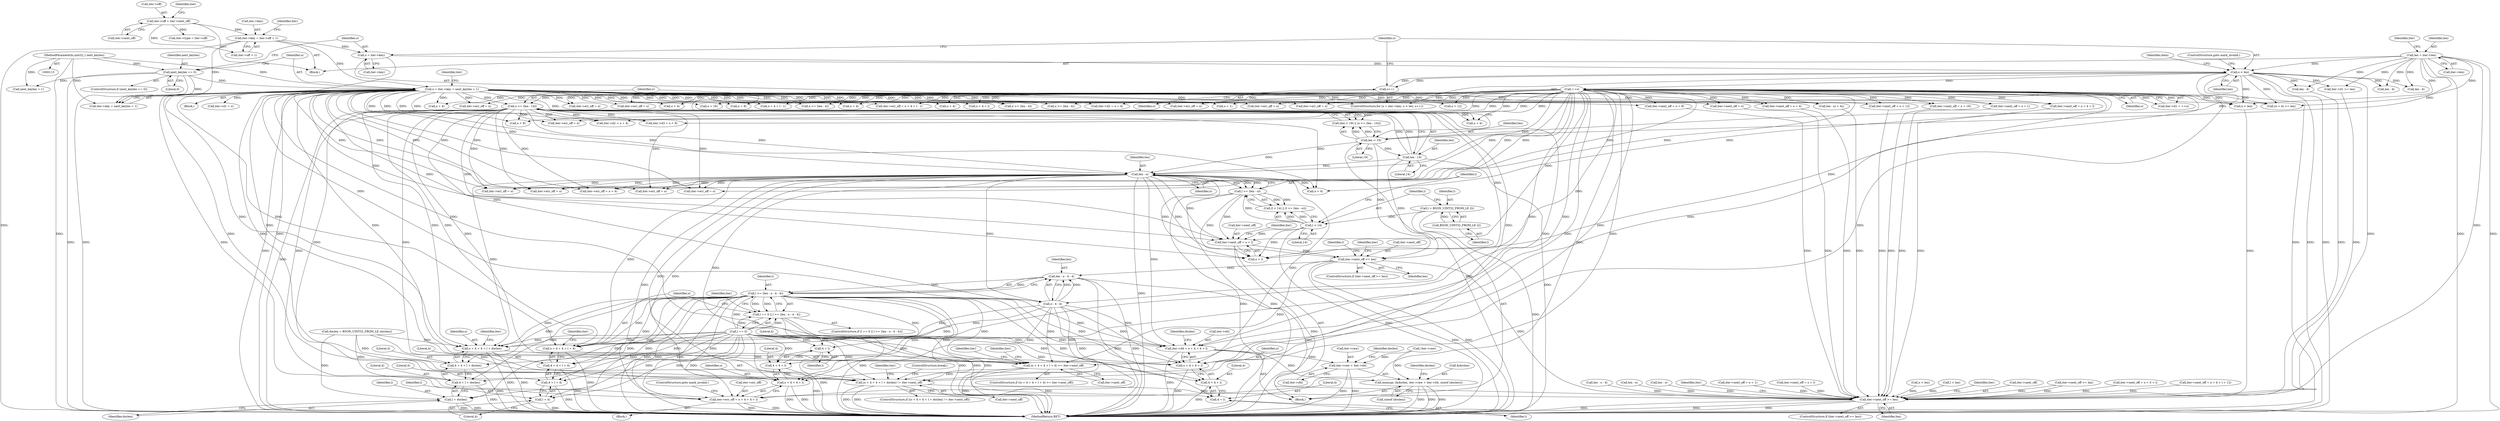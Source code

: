 digraph "0_mongo-c-driver_0d9a4d98bfdf4acd2c0138d4aaeb4e2e0934bd84@integer" {
"1000881" [label="(Call,iter->next_off = o + l)"];
"1000871" [label="(Call,len - o)"];
"1000819" [label="(Call,len < 19)"];
"1000150" [label="(Call,len = iter->len)"];
"1000209" [label="(Call,o < len)"];
"1000212" [label="(Call,o++)"];
"1000204" [label="(Call,o = iter->key)"];
"1000169" [label="(Call,iter->key = iter->off + 1)"];
"1000155" [label="(Call,iter->off = iter->next_off)"];
"1000824" [label="(Call,len - 14)"];
"1000225" [label="(Call,++o)"];
"1000822" [label="(Call,o >= (len - 14))"];
"1000230" [label="(Call,o = iter->key + next_keylen + 1)"];
"1000199" [label="(Call,next_keylen == 0)"];
"1000115" [label="(MethodParameterIn,uint32_t next_keylen)"];
"1000866" [label="(Call,l < 14)"];
"1000860" [label="(Call,l = BSON_UINT32_FROM_LE (l))"];
"1000862" [label="(Call,BSON_UINT32_FROM_LE (l))"];
"1000869" [label="(Call,l >= (len - o))"];
"1000889" [label="(Call,iter->next_off >= len)"];
"1000924" [label="(Call,len - o - 4 - 4)"];
"1000922" [label="(Call,l >= (len - o - 4 - 4))"];
"1000918" [label="(Call,l == 0 || l >= (len - o - 4 - 4))"];
"1000939" [label="(Call,(o + 4 + 4 + l + 4) >= iter->next_off)"];
"1000989" [label="(Call,(o + 4 + 4 + l + doclen) != iter->next_off)"];
"1001057" [label="(Call,iter->next_off >= len)"];
"1000940" [label="(Call,o + 4 + 4 + l + 4)"];
"1000942" [label="(Call,4 + 4 + l + 4)"];
"1000944" [label="(Call,4 + l + 4)"];
"1000946" [label="(Call,l + 4)"];
"1000961" [label="(Call,iter->d4 = o + 4 + 4 + l)"];
"1000972" [label="(Call,memcpy (&doclen, iter->raw + iter->d4, sizeof (doclen)))"];
"1000975" [label="(Call,iter->raw + iter->d4)"];
"1000965" [label="(Call,o + 4 + 4 + l)"];
"1000967" [label="(Call,4 + 4 + l)"];
"1000969" [label="(Call,4 + l)"];
"1000990" [label="(Call,o + 4 + 4 + l + doclen)"];
"1000992" [label="(Call,4 + 4 + l + doclen)"];
"1000994" [label="(Call,4 + l + doclen)"];
"1000996" [label="(Call,l + doclen)"];
"1001003" [label="(Call,iter->err_off = o + 4 + 4 + l)"];
"1001007" [label="(Call,o + 4 + 4 + l)"];
"1001009" [label="(Call,4 + 4 + l)"];
"1001011" [label="(Call,4 + l)"];
"1000917" [label="(ControlStructure,if (l == 0 || l >= (len - o - 4 - 4)))"];
"1000881" [label="(Call,iter->next_off = o + l)"];
"1000173" [label="(Call,iter->off + 1)"];
"1000945" [label="(Literal,4)"];
"1000994" [label="(Call,4 + l + doclen)"];
"1000213" [label="(Identifier,o)"];
"1000169" [label="(Call,iter->key = iter->off + 1)"];
"1000891" [label="(Identifier,iter)"];
"1000159" [label="(Call,iter->next_off)"];
"1000948" [label="(Literal,4)"];
"1000866" [label="(Call,l < 14)"];
"1000716" [label="(Call,o >= (len - 4))"];
"1000860" [label="(Call,l = BSON_UINT32_FROM_LE (l))"];
"1001026" [label="(Call,iter->next_off = o + 16)"];
"1000834" [label="(Call,iter->d2 = o + 4)"];
"1001065" [label="(Identifier,iter)"];
"1000150" [label="(Call,len = iter->len)"];
"1000156" [label="(Call,iter->off)"];
"1000704" [label="(Call,iter->next_off = o + 1)"];
"1001050" [label="(Call,iter->err_off = o)"];
"1000969" [label="(Call,4 + l)"];
"1000130" [label="(Call,!iter->raw)"];
"1000162" [label="(Call,iter->type = iter->off)"];
"1000819" [label="(Call,len < 19)"];
"1000963" [label="(Identifier,iter)"];
"1000871" [label="(Call,len - o)"];
"1000206" [label="(Call,iter->key)"];
"1000903" [label="(Identifier,l)"];
"1001000" [label="(Identifier,iter)"];
"1000820" [label="(Identifier,len)"];
"1000973" [label="(Call,&doclen)"];
"1000319" [label="(Call,o + 4)"];
"1000230" [label="(Call,o = iter->key + next_keylen + 1)"];
"1000940" [label="(Call,o + 4 + 4 + l + 4)"];
"1000212" [label="(Call,o++)"];
"1000862" [label="(Call,BSON_UINT32_FROM_LE (l))"];
"1000943" [label="(Literal,4)"];
"1000157" [label="(Identifier,iter)"];
"1000946" [label="(Call,l + 4)"];
"1000983" [label="(Identifier,doclen)"];
"1000999" [label="(Call,iter->next_off)"];
"1000941" [label="(Identifier,o)"];
"1000953" [label="(Call,iter->err_off = o + 4)"];
"1000823" [label="(Identifier,o)"];
"1000626" [label="(Call,o + 1)"];
"1000563" [label="(Call,iter->next_off = o + l)"];
"1000576" [label="(Call,o + 12)"];
"1000211" [label="(Identifier,len)"];
"1000317" [label="(Call,len - (o + 4))"];
"1000976" [label="(Call,iter->raw)"];
"1000993" [label="(Literal,4)"];
"1001010" [label="(Literal,4)"];
"1001017" [label="(Call,iter->next_off = o + 4)"];
"1001005" [label="(Identifier,iter)"];
"1001008" [label="(Identifier,o)"];
"1001003" [label="(Call,iter->err_off = o + 4 + 4 + l)"];
"1000199" [label="(Call,next_keylen == 0)"];
"1000676" [label="(Call,o < len)"];
"1000548" [label="(Call,l > len)"];
"1000323" [label="(Call,iter->err_off = o)"];
"1000280" [label="(Call,o + 4)"];
"1000226" [label="(Identifier,o)"];
"1000949" [label="(Call,iter->next_off)"];
"1000955" [label="(Identifier,iter)"];
"1000845" [label="(Call,o + 8)"];
"1000590" [label="(Call,iter->err_off = o)"];
"1000863" [label="(Identifier,l)"];
"1000873" [label="(Identifier,o)"];
"1000922" [label="(Call,l >= (len - o - 4 - 4))"];
"1000897" [label="(Identifier,iter)"];
"1000957" [label="(Call,o + 4)"];
"1000841" [label="(Call,iter->d3 = o + 8)"];
"1001030" [label="(Call,o + 16)"];
"1000221" [label="(Call,iter->d1 = ++o)"];
"1000285" [label="(Call,iter->err_off = o)"];
"1000918" [label="(Call,l == 0 || l >= (len - o - 4 - 4))"];
"1000975" [label="(Call,iter->raw + iter->d4)"];
"1000210" [label="(Identifier,o)"];
"1000966" [label="(Identifier,o)"];
"1000231" [label="(Identifier,o)"];
"1001071" [label="(Identifier,iter)"];
"1000984" [label="(Call,doclen = BSON_UINT32_FROM_LE (doclen))"];
"1000882" [label="(Call,iter->next_off)"];
"1000814" [label="(Block,)"];
"1001058" [label="(Call,iter->next_off)"];
"1000520" [label="(Call,len - 4)"];
"1000971" [label="(Identifier,l)"];
"1001038" [label="(Call,iter->next_off = o)"];
"1000825" [label="(Identifier,len)"];
"1000265" [label="(Call,iter->next_off = o + 8)"];
"1000229" [label="(Block,)"];
"1001013" [label="(Identifier,l)"];
"1000995" [label="(Literal,4)"];
"1000225" [label="(Call,++o)"];
"1000974" [label="(Identifier,doclen)"];
"1000919" [label="(Call,l == 0)"];
"1000119" [label="(Block,)"];
"1000998" [label="(Identifier,doclen)"];
"1000241" [label="(Identifier,iter)"];
"1000350" [label="(Call,iter->err_off = o)"];
"1000236" [label="(Call,next_keylen + 1)"];
"1000295" [label="(Call,o + 4)"];
"1000344" [label="(Call,iter->next_off >= len)"];
"1000991" [label="(Identifier,o)"];
"1000232" [label="(Call,iter->key + next_keylen + 1)"];
"1001014" [label="(ControlStructure,goto mark_invalid;)"];
"1001015" [label="(ControlStructure,break;)"];
"1001057" [label="(Call,iter->next_off >= len)"];
"1000962" [label="(Call,iter->d4)"];
"1000269" [label="(Call,o + 8)"];
"1000972" [label="(Call,memcpy (&doclen, iter->raw + iter->d4, sizeof (doclen)))"];
"1000151" [label="(Identifier,len)"];
"1000926" [label="(Call,o - 4 - 4)"];
"1000988" [label="(ControlStructure,if ((o + 4 + 4 + l + doclen) != iter->next_off))"];
"1000838" [label="(Call,o + 4)"];
"1000201" [label="(Literal,0)"];
"1000932" [label="(Call,iter->err_off = o)"];
"1000944" [label="(Call,4 + l + 4)"];
"1001061" [label="(Identifier,len)"];
"1001002" [label="(Block,)"];
"1000822" [label="(Call,o >= (len - 14))"];
"1000376" [label="(Call,o + 4 + l - 1)"];
"1000333" [label="(Call,o + 4 + l)"];
"1000826" [label="(Literal,14)"];
"1000950" [label="(Identifier,iter)"];
"1000979" [label="(Call,iter->d4)"];
"1000392" [label="(Call,len - 4)"];
"1000924" [label="(Call,len - o - 4 - 4)"];
"1000209" [label="(Call,o < len)"];
"1001007" [label="(Call,o + 4 + 4 + l)"];
"1000821" [label="(Literal,19)"];
"1000861" [label="(Identifier,l)"];
"1001021" [label="(Call,o + 4)"];
"1000965" [label="(Call,o + 4 + 4 + l)"];
"1000390" [label="(Call,o >= (len - 4))"];
"1000893" [label="(Identifier,len)"];
"1000372" [label="(Call,iter->err_off = o + 4 + l - 1)"];
"1000968" [label="(Literal,4)"];
"1000982" [label="(Call,sizeof (doclen))"];
"1001094" [label="(MethodReturn,RET)"];
"1000170" [label="(Call,iter->key)"];
"1000923" [label="(Identifier,l)"];
"1000503" [label="(Call,iter->next_off = o + 5 + l)"];
"1000164" [label="(Identifier,iter)"];
"1000970" [label="(Literal,4)"];
"1000180" [label="(Identifier,iter)"];
"1000801" [label="(Call,iter->next_off = o + 4 + l + 12)"];
"1000869" [label="(Call,l >= (len - o))"];
"1000758" [label="(Call,len - o - 4)"];
"1000205" [label="(Identifier,o)"];
"1001056" [label="(ControlStructure,if (iter->next_off >= len))"];
"1000875" [label="(Call,iter->err_off = o)"];
"1000204" [label="(Call,o = iter->key)"];
"1000870" [label="(Identifier,l)"];
"1000990" [label="(Call,o + 4 + 4 + l + doclen)"];
"1000939" [label="(Call,(o + 4 + 4 + l + 4) >= iter->next_off)"];
"1000947" [label="(Identifier,l)"];
"1001004" [label="(Call,iter->err_off)"];
"1000572" [label="(Call,iter->next_off = o + 12)"];
"1000867" [label="(Identifier,l)"];
"1000718" [label="(Call,len - 4)"];
"1000890" [label="(Call,iter->next_off)"];
"1000203" [label="(ControlStructure,for (o = iter->key; o < len; o++))"];
"1000155" [label="(Call,iter->off = iter->next_off)"];
"1000641" [label="(Call,o < len)"];
"1000967" [label="(Call,4 + 4 + l)"];
"1000152" [label="(Call,iter->len)"];
"1000198" [label="(ControlStructure,if (next_keylen == 0))"];
"1000885" [label="(Call,o + l)"];
"1000115" [label="(MethodParameterIn,uint32_t next_keylen)"];
"1000985" [label="(Identifier,doclen)"];
"1000239" [label="(Call,iter->d1 = o)"];
"1000584" [label="(Call,iter->d1 >= len)"];
"1000818" [label="(Call,(len < 19) || (o >= (len - 14)))"];
"1000868" [label="(Literal,14)"];
"1000279" [label="(Call,(o + 4) >= len)"];
"1000329" [label="(Call,iter->next_off = o + 4 + l)"];
"1000616" [label="(Call,iter->err_off = o)"];
"1000942" [label="(Call,4 + 4 + l + 4)"];
"1000925" [label="(Identifier,len)"];
"1000961" [label="(Call,iter->d4 = o + 4 + 4 + l)"];
"1000989" [label="(Call,(o + 4 + 4 + l + doclen) != iter->next_off)"];
"1001063" [label="(Call,iter->err_off = o)"];
"1000828" [label="(Call,iter->err_off = o)"];
"1000200" [label="(Identifier,next_keylen)"];
"1000872" [label="(Identifier,len)"];
"1000865" [label="(Call,(l < 14) || (l >= (len - o)))"];
"1000934" [label="(Identifier,iter)"];
"1000997" [label="(Identifier,l)"];
"1000218" [label="(Identifier,data)"];
"1000435" [label="(Call,len - o)"];
"1000938" [label="(ControlStructure,if ((o + 4 + 4 + l + 4) >= iter->next_off))"];
"1000518" [label="(Call,o >= (len - 4))"];
"1000889" [label="(Call,iter->next_off >= len)"];
"1000553" [label="(Call,len - o)"];
"1000895" [label="(Call,iter->err_off = o)"];
"1000291" [label="(Call,iter->d2 = o + 4)"];
"1000622" [label="(Call,iter->next_off = o + 1)"];
"1000245" [label="(ControlStructure,goto mark_invalid;)"];
"1001011" [label="(Call,4 + l)"];
"1001012" [label="(Literal,4)"];
"1000996" [label="(Call,l + doclen)"];
"1000992" [label="(Call,4 + 4 + l + doclen)"];
"1000824" [label="(Call,len - 14)"];
"1000888" [label="(ControlStructure,if (iter->next_off >= len))"];
"1001009" [label="(Call,4 + 4 + l)"];
"1000881" -> "1000814"  [label="AST: "];
"1000881" -> "1000885"  [label="CFG: "];
"1000882" -> "1000881"  [label="AST: "];
"1000885" -> "1000881"  [label="AST: "];
"1000891" -> "1000881"  [label="CFG: "];
"1000881" -> "1001094"  [label="DDG: "];
"1000871" -> "1000881"  [label="DDG: "];
"1000225" -> "1000881"  [label="DDG: "];
"1000822" -> "1000881"  [label="DDG: "];
"1000230" -> "1000881"  [label="DDG: "];
"1000866" -> "1000881"  [label="DDG: "];
"1000869" -> "1000881"  [label="DDG: "];
"1000881" -> "1000889"  [label="DDG: "];
"1000871" -> "1000869"  [label="AST: "];
"1000871" -> "1000873"  [label="CFG: "];
"1000872" -> "1000871"  [label="AST: "];
"1000873" -> "1000871"  [label="AST: "];
"1000869" -> "1000871"  [label="CFG: "];
"1000871" -> "1001094"  [label="DDG: "];
"1000871" -> "1000869"  [label="DDG: "];
"1000871" -> "1000869"  [label="DDG: "];
"1000819" -> "1000871"  [label="DDG: "];
"1000824" -> "1000871"  [label="DDG: "];
"1000225" -> "1000871"  [label="DDG: "];
"1000822" -> "1000871"  [label="DDG: "];
"1000230" -> "1000871"  [label="DDG: "];
"1000871" -> "1000875"  [label="DDG: "];
"1000871" -> "1000885"  [label="DDG: "];
"1000871" -> "1000889"  [label="DDG: "];
"1000871" -> "1000895"  [label="DDG: "];
"1000871" -> "1000926"  [label="DDG: "];
"1000871" -> "1000932"  [label="DDG: "];
"1000871" -> "1000939"  [label="DDG: "];
"1000871" -> "1000940"  [label="DDG: "];
"1000871" -> "1000953"  [label="DDG: "];
"1000871" -> "1000957"  [label="DDG: "];
"1000871" -> "1000961"  [label="DDG: "];
"1000871" -> "1000965"  [label="DDG: "];
"1000871" -> "1000989"  [label="DDG: "];
"1000871" -> "1000990"  [label="DDG: "];
"1000871" -> "1001003"  [label="DDG: "];
"1000871" -> "1001007"  [label="DDG: "];
"1000871" -> "1001063"  [label="DDG: "];
"1000819" -> "1000818"  [label="AST: "];
"1000819" -> "1000821"  [label="CFG: "];
"1000820" -> "1000819"  [label="AST: "];
"1000821" -> "1000819"  [label="AST: "];
"1000823" -> "1000819"  [label="CFG: "];
"1000818" -> "1000819"  [label="CFG: "];
"1000819" -> "1001094"  [label="DDG: "];
"1000819" -> "1000818"  [label="DDG: "];
"1000819" -> "1000818"  [label="DDG: "];
"1000150" -> "1000819"  [label="DDG: "];
"1000209" -> "1000819"  [label="DDG: "];
"1000819" -> "1000824"  [label="DDG: "];
"1000819" -> "1000889"  [label="DDG: "];
"1000150" -> "1000119"  [label="AST: "];
"1000150" -> "1000152"  [label="CFG: "];
"1000151" -> "1000150"  [label="AST: "];
"1000152" -> "1000150"  [label="AST: "];
"1000157" -> "1000150"  [label="CFG: "];
"1000150" -> "1001094"  [label="DDG: "];
"1000150" -> "1001094"  [label="DDG: "];
"1000150" -> "1000209"  [label="DDG: "];
"1000150" -> "1000279"  [label="DDG: "];
"1000150" -> "1000392"  [label="DDG: "];
"1000150" -> "1000520"  [label="DDG: "];
"1000150" -> "1000584"  [label="DDG: "];
"1000150" -> "1000641"  [label="DDG: "];
"1000150" -> "1000718"  [label="DDG: "];
"1000150" -> "1001057"  [label="DDG: "];
"1000209" -> "1000203"  [label="AST: "];
"1000209" -> "1000211"  [label="CFG: "];
"1000210" -> "1000209"  [label="AST: "];
"1000211" -> "1000209"  [label="AST: "];
"1000218" -> "1000209"  [label="CFG: "];
"1000245" -> "1000209"  [label="CFG: "];
"1000209" -> "1001094"  [label="DDG: "];
"1000209" -> "1001094"  [label="DDG: "];
"1000209" -> "1001094"  [label="DDG: "];
"1000212" -> "1000209"  [label="DDG: "];
"1000204" -> "1000209"  [label="DDG: "];
"1000209" -> "1000212"  [label="DDG: "];
"1000209" -> "1000225"  [label="DDG: "];
"1000209" -> "1000279"  [label="DDG: "];
"1000209" -> "1000392"  [label="DDG: "];
"1000209" -> "1000520"  [label="DDG: "];
"1000209" -> "1000584"  [label="DDG: "];
"1000209" -> "1000641"  [label="DDG: "];
"1000209" -> "1000718"  [label="DDG: "];
"1000209" -> "1001057"  [label="DDG: "];
"1000212" -> "1000203"  [label="AST: "];
"1000212" -> "1000213"  [label="CFG: "];
"1000213" -> "1000212"  [label="AST: "];
"1000210" -> "1000212"  [label="CFG: "];
"1000204" -> "1000203"  [label="AST: "];
"1000204" -> "1000206"  [label="CFG: "];
"1000205" -> "1000204"  [label="AST: "];
"1000206" -> "1000204"  [label="AST: "];
"1000210" -> "1000204"  [label="CFG: "];
"1000204" -> "1001094"  [label="DDG: "];
"1000169" -> "1000204"  [label="DDG: "];
"1000169" -> "1000119"  [label="AST: "];
"1000169" -> "1000173"  [label="CFG: "];
"1000170" -> "1000169"  [label="AST: "];
"1000173" -> "1000169"  [label="AST: "];
"1000180" -> "1000169"  [label="CFG: "];
"1000169" -> "1001094"  [label="DDG: "];
"1000155" -> "1000169"  [label="DDG: "];
"1000169" -> "1000230"  [label="DDG: "];
"1000169" -> "1000232"  [label="DDG: "];
"1000155" -> "1000119"  [label="AST: "];
"1000155" -> "1000159"  [label="CFG: "];
"1000156" -> "1000155"  [label="AST: "];
"1000159" -> "1000155"  [label="AST: "];
"1000164" -> "1000155"  [label="CFG: "];
"1000155" -> "1000162"  [label="DDG: "];
"1000155" -> "1000173"  [label="DDG: "];
"1000824" -> "1000822"  [label="AST: "];
"1000824" -> "1000826"  [label="CFG: "];
"1000825" -> "1000824"  [label="AST: "];
"1000826" -> "1000824"  [label="AST: "];
"1000822" -> "1000824"  [label="CFG: "];
"1000824" -> "1001094"  [label="DDG: "];
"1000824" -> "1000822"  [label="DDG: "];
"1000824" -> "1000822"  [label="DDG: "];
"1000824" -> "1000889"  [label="DDG: "];
"1000225" -> "1000221"  [label="AST: "];
"1000225" -> "1000226"  [label="CFG: "];
"1000226" -> "1000225"  [label="AST: "];
"1000221" -> "1000225"  [label="CFG: "];
"1000225" -> "1000221"  [label="DDG: "];
"1000225" -> "1000265"  [label="DDG: "];
"1000225" -> "1000269"  [label="DDG: "];
"1000225" -> "1000279"  [label="DDG: "];
"1000225" -> "1000280"  [label="DDG: "];
"1000225" -> "1000285"  [label="DDG: "];
"1000225" -> "1000291"  [label="DDG: "];
"1000225" -> "1000295"  [label="DDG: "];
"1000225" -> "1000317"  [label="DDG: "];
"1000225" -> "1000319"  [label="DDG: "];
"1000225" -> "1000323"  [label="DDG: "];
"1000225" -> "1000329"  [label="DDG: "];
"1000225" -> "1000333"  [label="DDG: "];
"1000225" -> "1000350"  [label="DDG: "];
"1000225" -> "1000372"  [label="DDG: "];
"1000225" -> "1000376"  [label="DDG: "];
"1000225" -> "1000390"  [label="DDG: "];
"1000225" -> "1000518"  [label="DDG: "];
"1000225" -> "1000572"  [label="DDG: "];
"1000225" -> "1000576"  [label="DDG: "];
"1000225" -> "1000590"  [label="DDG: "];
"1000225" -> "1000616"  [label="DDG: "];
"1000225" -> "1000622"  [label="DDG: "];
"1000225" -> "1000626"  [label="DDG: "];
"1000225" -> "1000641"  [label="DDG: "];
"1000225" -> "1000716"  [label="DDG: "];
"1000225" -> "1000822"  [label="DDG: "];
"1000225" -> "1000828"  [label="DDG: "];
"1000225" -> "1000834"  [label="DDG: "];
"1000225" -> "1000838"  [label="DDG: "];
"1000225" -> "1000841"  [label="DDG: "];
"1000225" -> "1000845"  [label="DDG: "];
"1000225" -> "1000875"  [label="DDG: "];
"1000225" -> "1000885"  [label="DDG: "];
"1000225" -> "1000895"  [label="DDG: "];
"1000225" -> "1000926"  [label="DDG: "];
"1000225" -> "1000932"  [label="DDG: "];
"1000225" -> "1000939"  [label="DDG: "];
"1000225" -> "1000940"  [label="DDG: "];
"1000225" -> "1000953"  [label="DDG: "];
"1000225" -> "1000957"  [label="DDG: "];
"1000225" -> "1000961"  [label="DDG: "];
"1000225" -> "1000965"  [label="DDG: "];
"1000225" -> "1000989"  [label="DDG: "];
"1000225" -> "1000990"  [label="DDG: "];
"1000225" -> "1001003"  [label="DDG: "];
"1000225" -> "1001007"  [label="DDG: "];
"1000225" -> "1001017"  [label="DDG: "];
"1000225" -> "1001021"  [label="DDG: "];
"1000225" -> "1001026"  [label="DDG: "];
"1000225" -> "1001030"  [label="DDG: "];
"1000225" -> "1001038"  [label="DDG: "];
"1000225" -> "1001050"  [label="DDG: "];
"1000225" -> "1001063"  [label="DDG: "];
"1000822" -> "1000818"  [label="AST: "];
"1000823" -> "1000822"  [label="AST: "];
"1000818" -> "1000822"  [label="CFG: "];
"1000822" -> "1001094"  [label="DDG: "];
"1000822" -> "1000818"  [label="DDG: "];
"1000822" -> "1000818"  [label="DDG: "];
"1000230" -> "1000822"  [label="DDG: "];
"1000822" -> "1000828"  [label="DDG: "];
"1000822" -> "1000834"  [label="DDG: "];
"1000822" -> "1000838"  [label="DDG: "];
"1000822" -> "1000841"  [label="DDG: "];
"1000822" -> "1000845"  [label="DDG: "];
"1000822" -> "1000875"  [label="DDG: "];
"1000822" -> "1000885"  [label="DDG: "];
"1000822" -> "1000895"  [label="DDG: "];
"1000822" -> "1000926"  [label="DDG: "];
"1000822" -> "1000932"  [label="DDG: "];
"1000822" -> "1000939"  [label="DDG: "];
"1000822" -> "1000940"  [label="DDG: "];
"1000822" -> "1000953"  [label="DDG: "];
"1000822" -> "1000957"  [label="DDG: "];
"1000822" -> "1000961"  [label="DDG: "];
"1000822" -> "1000965"  [label="DDG: "];
"1000822" -> "1000989"  [label="DDG: "];
"1000822" -> "1000990"  [label="DDG: "];
"1000822" -> "1001003"  [label="DDG: "];
"1000822" -> "1001007"  [label="DDG: "];
"1000822" -> "1001063"  [label="DDG: "];
"1000230" -> "1000229"  [label="AST: "];
"1000230" -> "1000232"  [label="CFG: "];
"1000231" -> "1000230"  [label="AST: "];
"1000232" -> "1000230"  [label="AST: "];
"1000241" -> "1000230"  [label="CFG: "];
"1000230" -> "1001094"  [label="DDG: "];
"1000199" -> "1000230"  [label="DDG: "];
"1000115" -> "1000230"  [label="DDG: "];
"1000230" -> "1000239"  [label="DDG: "];
"1000230" -> "1000265"  [label="DDG: "];
"1000230" -> "1000269"  [label="DDG: "];
"1000230" -> "1000279"  [label="DDG: "];
"1000230" -> "1000280"  [label="DDG: "];
"1000230" -> "1000285"  [label="DDG: "];
"1000230" -> "1000291"  [label="DDG: "];
"1000230" -> "1000295"  [label="DDG: "];
"1000230" -> "1000317"  [label="DDG: "];
"1000230" -> "1000319"  [label="DDG: "];
"1000230" -> "1000323"  [label="DDG: "];
"1000230" -> "1000329"  [label="DDG: "];
"1000230" -> "1000333"  [label="DDG: "];
"1000230" -> "1000350"  [label="DDG: "];
"1000230" -> "1000372"  [label="DDG: "];
"1000230" -> "1000376"  [label="DDG: "];
"1000230" -> "1000390"  [label="DDG: "];
"1000230" -> "1000518"  [label="DDG: "];
"1000230" -> "1000572"  [label="DDG: "];
"1000230" -> "1000576"  [label="DDG: "];
"1000230" -> "1000590"  [label="DDG: "];
"1000230" -> "1000616"  [label="DDG: "];
"1000230" -> "1000622"  [label="DDG: "];
"1000230" -> "1000626"  [label="DDG: "];
"1000230" -> "1000641"  [label="DDG: "];
"1000230" -> "1000716"  [label="DDG: "];
"1000230" -> "1000828"  [label="DDG: "];
"1000230" -> "1000834"  [label="DDG: "];
"1000230" -> "1000838"  [label="DDG: "];
"1000230" -> "1000841"  [label="DDG: "];
"1000230" -> "1000845"  [label="DDG: "];
"1000230" -> "1000875"  [label="DDG: "];
"1000230" -> "1000885"  [label="DDG: "];
"1000230" -> "1000895"  [label="DDG: "];
"1000230" -> "1000926"  [label="DDG: "];
"1000230" -> "1000932"  [label="DDG: "];
"1000230" -> "1000939"  [label="DDG: "];
"1000230" -> "1000940"  [label="DDG: "];
"1000230" -> "1000953"  [label="DDG: "];
"1000230" -> "1000957"  [label="DDG: "];
"1000230" -> "1000961"  [label="DDG: "];
"1000230" -> "1000965"  [label="DDG: "];
"1000230" -> "1000989"  [label="DDG: "];
"1000230" -> "1000990"  [label="DDG: "];
"1000230" -> "1001003"  [label="DDG: "];
"1000230" -> "1001007"  [label="DDG: "];
"1000230" -> "1001017"  [label="DDG: "];
"1000230" -> "1001021"  [label="DDG: "];
"1000230" -> "1001026"  [label="DDG: "];
"1000230" -> "1001030"  [label="DDG: "];
"1000230" -> "1001038"  [label="DDG: "];
"1000230" -> "1001050"  [label="DDG: "];
"1000230" -> "1001063"  [label="DDG: "];
"1000199" -> "1000198"  [label="AST: "];
"1000199" -> "1000201"  [label="CFG: "];
"1000200" -> "1000199"  [label="AST: "];
"1000201" -> "1000199"  [label="AST: "];
"1000205" -> "1000199"  [label="CFG: "];
"1000231" -> "1000199"  [label="CFG: "];
"1000199" -> "1001094"  [label="DDG: "];
"1000199" -> "1001094"  [label="DDG: "];
"1000115" -> "1000199"  [label="DDG: "];
"1000199" -> "1000232"  [label="DDG: "];
"1000199" -> "1000236"  [label="DDG: "];
"1000115" -> "1000113"  [label="AST: "];
"1000115" -> "1001094"  [label="DDG: "];
"1000115" -> "1000232"  [label="DDG: "];
"1000115" -> "1000236"  [label="DDG: "];
"1000866" -> "1000865"  [label="AST: "];
"1000866" -> "1000868"  [label="CFG: "];
"1000867" -> "1000866"  [label="AST: "];
"1000868" -> "1000866"  [label="AST: "];
"1000870" -> "1000866"  [label="CFG: "];
"1000865" -> "1000866"  [label="CFG: "];
"1000866" -> "1001094"  [label="DDG: "];
"1000866" -> "1000865"  [label="DDG: "];
"1000866" -> "1000865"  [label="DDG: "];
"1000860" -> "1000866"  [label="DDG: "];
"1000866" -> "1000869"  [label="DDG: "];
"1000866" -> "1000885"  [label="DDG: "];
"1000860" -> "1000814"  [label="AST: "];
"1000860" -> "1000862"  [label="CFG: "];
"1000861" -> "1000860"  [label="AST: "];
"1000862" -> "1000860"  [label="AST: "];
"1000867" -> "1000860"  [label="CFG: "];
"1000860" -> "1001094"  [label="DDG: "];
"1000862" -> "1000860"  [label="DDG: "];
"1000862" -> "1000863"  [label="CFG: "];
"1000863" -> "1000862"  [label="AST: "];
"1000869" -> "1000865"  [label="AST: "];
"1000870" -> "1000869"  [label="AST: "];
"1000865" -> "1000869"  [label="CFG: "];
"1000869" -> "1001094"  [label="DDG: "];
"1000869" -> "1001094"  [label="DDG: "];
"1000869" -> "1000865"  [label="DDG: "];
"1000869" -> "1000865"  [label="DDG: "];
"1000869" -> "1000885"  [label="DDG: "];
"1000889" -> "1000888"  [label="AST: "];
"1000889" -> "1000893"  [label="CFG: "];
"1000890" -> "1000889"  [label="AST: "];
"1000893" -> "1000889"  [label="AST: "];
"1000897" -> "1000889"  [label="CFG: "];
"1000903" -> "1000889"  [label="CFG: "];
"1000889" -> "1001094"  [label="DDG: "];
"1000889" -> "1001094"  [label="DDG: "];
"1000889" -> "1000924"  [label="DDG: "];
"1000889" -> "1000939"  [label="DDG: "];
"1000889" -> "1001057"  [label="DDG: "];
"1000924" -> "1000922"  [label="AST: "];
"1000924" -> "1000926"  [label="CFG: "];
"1000925" -> "1000924"  [label="AST: "];
"1000926" -> "1000924"  [label="AST: "];
"1000922" -> "1000924"  [label="CFG: "];
"1000924" -> "1001094"  [label="DDG: "];
"1000924" -> "1001094"  [label="DDG: "];
"1000924" -> "1000922"  [label="DDG: "];
"1000924" -> "1000922"  [label="DDG: "];
"1000926" -> "1000924"  [label="DDG: "];
"1000926" -> "1000924"  [label="DDG: "];
"1000924" -> "1001057"  [label="DDG: "];
"1000922" -> "1000918"  [label="AST: "];
"1000923" -> "1000922"  [label="AST: "];
"1000918" -> "1000922"  [label="CFG: "];
"1000922" -> "1001094"  [label="DDG: "];
"1000922" -> "1001094"  [label="DDG: "];
"1000922" -> "1000918"  [label="DDG: "];
"1000922" -> "1000918"  [label="DDG: "];
"1000919" -> "1000922"  [label="DDG: "];
"1000922" -> "1000939"  [label="DDG: "];
"1000922" -> "1000940"  [label="DDG: "];
"1000922" -> "1000942"  [label="DDG: "];
"1000922" -> "1000944"  [label="DDG: "];
"1000922" -> "1000946"  [label="DDG: "];
"1000922" -> "1000961"  [label="DDG: "];
"1000922" -> "1000965"  [label="DDG: "];
"1000922" -> "1000967"  [label="DDG: "];
"1000922" -> "1000969"  [label="DDG: "];
"1000922" -> "1000989"  [label="DDG: "];
"1000922" -> "1000990"  [label="DDG: "];
"1000922" -> "1000992"  [label="DDG: "];
"1000922" -> "1000994"  [label="DDG: "];
"1000922" -> "1000996"  [label="DDG: "];
"1000922" -> "1001003"  [label="DDG: "];
"1000922" -> "1001007"  [label="DDG: "];
"1000922" -> "1001009"  [label="DDG: "];
"1000922" -> "1001011"  [label="DDG: "];
"1000918" -> "1000917"  [label="AST: "];
"1000918" -> "1000919"  [label="CFG: "];
"1000919" -> "1000918"  [label="AST: "];
"1000934" -> "1000918"  [label="CFG: "];
"1000941" -> "1000918"  [label="CFG: "];
"1000918" -> "1001094"  [label="DDG: "];
"1000918" -> "1001094"  [label="DDG: "];
"1000918" -> "1001094"  [label="DDG: "];
"1000919" -> "1000918"  [label="DDG: "];
"1000919" -> "1000918"  [label="DDG: "];
"1000939" -> "1000938"  [label="AST: "];
"1000939" -> "1000949"  [label="CFG: "];
"1000940" -> "1000939"  [label="AST: "];
"1000949" -> "1000939"  [label="AST: "];
"1000955" -> "1000939"  [label="CFG: "];
"1000963" -> "1000939"  [label="CFG: "];
"1000939" -> "1001094"  [label="DDG: "];
"1000939" -> "1001094"  [label="DDG: "];
"1000926" -> "1000939"  [label="DDG: "];
"1000919" -> "1000939"  [label="DDG: "];
"1000939" -> "1000989"  [label="DDG: "];
"1000989" -> "1000988"  [label="AST: "];
"1000989" -> "1000999"  [label="CFG: "];
"1000990" -> "1000989"  [label="AST: "];
"1000999" -> "1000989"  [label="AST: "];
"1001005" -> "1000989"  [label="CFG: "];
"1001015" -> "1000989"  [label="CFG: "];
"1000989" -> "1001094"  [label="DDG: "];
"1000989" -> "1001094"  [label="DDG: "];
"1000926" -> "1000989"  [label="DDG: "];
"1000919" -> "1000989"  [label="DDG: "];
"1000984" -> "1000989"  [label="DDG: "];
"1000989" -> "1001057"  [label="DDG: "];
"1001057" -> "1001056"  [label="AST: "];
"1001057" -> "1001061"  [label="CFG: "];
"1001058" -> "1001057"  [label="AST: "];
"1001061" -> "1001057"  [label="AST: "];
"1001065" -> "1001057"  [label="CFG: "];
"1001071" -> "1001057"  [label="CFG: "];
"1001057" -> "1001094"  [label="DDG: "];
"1001057" -> "1001094"  [label="DDG: "];
"1001057" -> "1001094"  [label="DDG: "];
"1000622" -> "1001057"  [label="DDG: "];
"1001026" -> "1001057"  [label="DDG: "];
"1000801" -> "1001057"  [label="DDG: "];
"1001017" -> "1001057"  [label="DDG: "];
"1000329" -> "1001057"  [label="DDG: "];
"1000563" -> "1001057"  [label="DDG: "];
"1000503" -> "1001057"  [label="DDG: "];
"1001038" -> "1001057"  [label="DDG: "];
"1000704" -> "1001057"  [label="DDG: "];
"1000265" -> "1001057"  [label="DDG: "];
"1000572" -> "1001057"  [label="DDG: "];
"1000344" -> "1001057"  [label="DDG: "];
"1000344" -> "1001057"  [label="DDG: "];
"1000676" -> "1001057"  [label="DDG: "];
"1000435" -> "1001057"  [label="DDG: "];
"1000317" -> "1001057"  [label="DDG: "];
"1000553" -> "1001057"  [label="DDG: "];
"1000584" -> "1001057"  [label="DDG: "];
"1000758" -> "1001057"  [label="DDG: "];
"1000718" -> "1001057"  [label="DDG: "];
"1000548" -> "1001057"  [label="DDG: "];
"1000641" -> "1001057"  [label="DDG: "];
"1000940" -> "1000942"  [label="CFG: "];
"1000941" -> "1000940"  [label="AST: "];
"1000942" -> "1000940"  [label="AST: "];
"1000950" -> "1000940"  [label="CFG: "];
"1000940" -> "1001094"  [label="DDG: "];
"1000926" -> "1000940"  [label="DDG: "];
"1000919" -> "1000940"  [label="DDG: "];
"1000942" -> "1000944"  [label="CFG: "];
"1000943" -> "1000942"  [label="AST: "];
"1000944" -> "1000942"  [label="AST: "];
"1000942" -> "1001094"  [label="DDG: "];
"1000919" -> "1000942"  [label="DDG: "];
"1000944" -> "1000946"  [label="CFG: "];
"1000945" -> "1000944"  [label="AST: "];
"1000946" -> "1000944"  [label="AST: "];
"1000944" -> "1001094"  [label="DDG: "];
"1000919" -> "1000944"  [label="DDG: "];
"1000946" -> "1000948"  [label="CFG: "];
"1000947" -> "1000946"  [label="AST: "];
"1000948" -> "1000946"  [label="AST: "];
"1000946" -> "1001094"  [label="DDG: "];
"1000919" -> "1000946"  [label="DDG: "];
"1000961" -> "1000814"  [label="AST: "];
"1000961" -> "1000965"  [label="CFG: "];
"1000962" -> "1000961"  [label="AST: "];
"1000965" -> "1000961"  [label="AST: "];
"1000974" -> "1000961"  [label="CFG: "];
"1000961" -> "1001094"  [label="DDG: "];
"1000926" -> "1000961"  [label="DDG: "];
"1000919" -> "1000961"  [label="DDG: "];
"1000961" -> "1000972"  [label="DDG: "];
"1000961" -> "1000975"  [label="DDG: "];
"1000972" -> "1000814"  [label="AST: "];
"1000972" -> "1000982"  [label="CFG: "];
"1000973" -> "1000972"  [label="AST: "];
"1000975" -> "1000972"  [label="AST: "];
"1000982" -> "1000972"  [label="AST: "];
"1000985" -> "1000972"  [label="CFG: "];
"1000972" -> "1001094"  [label="DDG: "];
"1000972" -> "1001094"  [label="DDG: "];
"1000972" -> "1001094"  [label="DDG: "];
"1000130" -> "1000972"  [label="DDG: "];
"1000975" -> "1000979"  [label="CFG: "];
"1000976" -> "1000975"  [label="AST: "];
"1000979" -> "1000975"  [label="AST: "];
"1000983" -> "1000975"  [label="CFG: "];
"1000975" -> "1001094"  [label="DDG: "];
"1000975" -> "1001094"  [label="DDG: "];
"1000130" -> "1000975"  [label="DDG: "];
"1000965" -> "1000967"  [label="CFG: "];
"1000966" -> "1000965"  [label="AST: "];
"1000967" -> "1000965"  [label="AST: "];
"1000965" -> "1001094"  [label="DDG: "];
"1000926" -> "1000965"  [label="DDG: "];
"1000919" -> "1000965"  [label="DDG: "];
"1000967" -> "1000969"  [label="CFG: "];
"1000968" -> "1000967"  [label="AST: "];
"1000969" -> "1000967"  [label="AST: "];
"1000967" -> "1001094"  [label="DDG: "];
"1000919" -> "1000967"  [label="DDG: "];
"1000969" -> "1000971"  [label="CFG: "];
"1000970" -> "1000969"  [label="AST: "];
"1000971" -> "1000969"  [label="AST: "];
"1000919" -> "1000969"  [label="DDG: "];
"1000990" -> "1000992"  [label="CFG: "];
"1000991" -> "1000990"  [label="AST: "];
"1000992" -> "1000990"  [label="AST: "];
"1001000" -> "1000990"  [label="CFG: "];
"1000990" -> "1001094"  [label="DDG: "];
"1000990" -> "1001094"  [label="DDG: "];
"1000926" -> "1000990"  [label="DDG: "];
"1000919" -> "1000990"  [label="DDG: "];
"1000984" -> "1000990"  [label="DDG: "];
"1000992" -> "1000994"  [label="CFG: "];
"1000993" -> "1000992"  [label="AST: "];
"1000994" -> "1000992"  [label="AST: "];
"1000992" -> "1001094"  [label="DDG: "];
"1000919" -> "1000992"  [label="DDG: "];
"1000984" -> "1000992"  [label="DDG: "];
"1000994" -> "1000996"  [label="CFG: "];
"1000995" -> "1000994"  [label="AST: "];
"1000996" -> "1000994"  [label="AST: "];
"1000994" -> "1001094"  [label="DDG: "];
"1000919" -> "1000994"  [label="DDG: "];
"1000984" -> "1000994"  [label="DDG: "];
"1000996" -> "1000998"  [label="CFG: "];
"1000997" -> "1000996"  [label="AST: "];
"1000998" -> "1000996"  [label="AST: "];
"1000996" -> "1001094"  [label="DDG: "];
"1000996" -> "1001094"  [label="DDG: "];
"1000919" -> "1000996"  [label="DDG: "];
"1000984" -> "1000996"  [label="DDG: "];
"1001003" -> "1001002"  [label="AST: "];
"1001003" -> "1001007"  [label="CFG: "];
"1001004" -> "1001003"  [label="AST: "];
"1001007" -> "1001003"  [label="AST: "];
"1001014" -> "1001003"  [label="CFG: "];
"1001003" -> "1001094"  [label="DDG: "];
"1001003" -> "1001094"  [label="DDG: "];
"1000926" -> "1001003"  [label="DDG: "];
"1000919" -> "1001003"  [label="DDG: "];
"1001007" -> "1001009"  [label="CFG: "];
"1001008" -> "1001007"  [label="AST: "];
"1001009" -> "1001007"  [label="AST: "];
"1001007" -> "1001094"  [label="DDG: "];
"1001007" -> "1001094"  [label="DDG: "];
"1000926" -> "1001007"  [label="DDG: "];
"1000919" -> "1001007"  [label="DDG: "];
"1001009" -> "1001011"  [label="CFG: "];
"1001010" -> "1001009"  [label="AST: "];
"1001011" -> "1001009"  [label="AST: "];
"1001009" -> "1001094"  [label="DDG: "];
"1000919" -> "1001009"  [label="DDG: "];
"1001011" -> "1001013"  [label="CFG: "];
"1001012" -> "1001011"  [label="AST: "];
"1001013" -> "1001011"  [label="AST: "];
"1001011" -> "1001094"  [label="DDG: "];
"1000919" -> "1001011"  [label="DDG: "];
}
